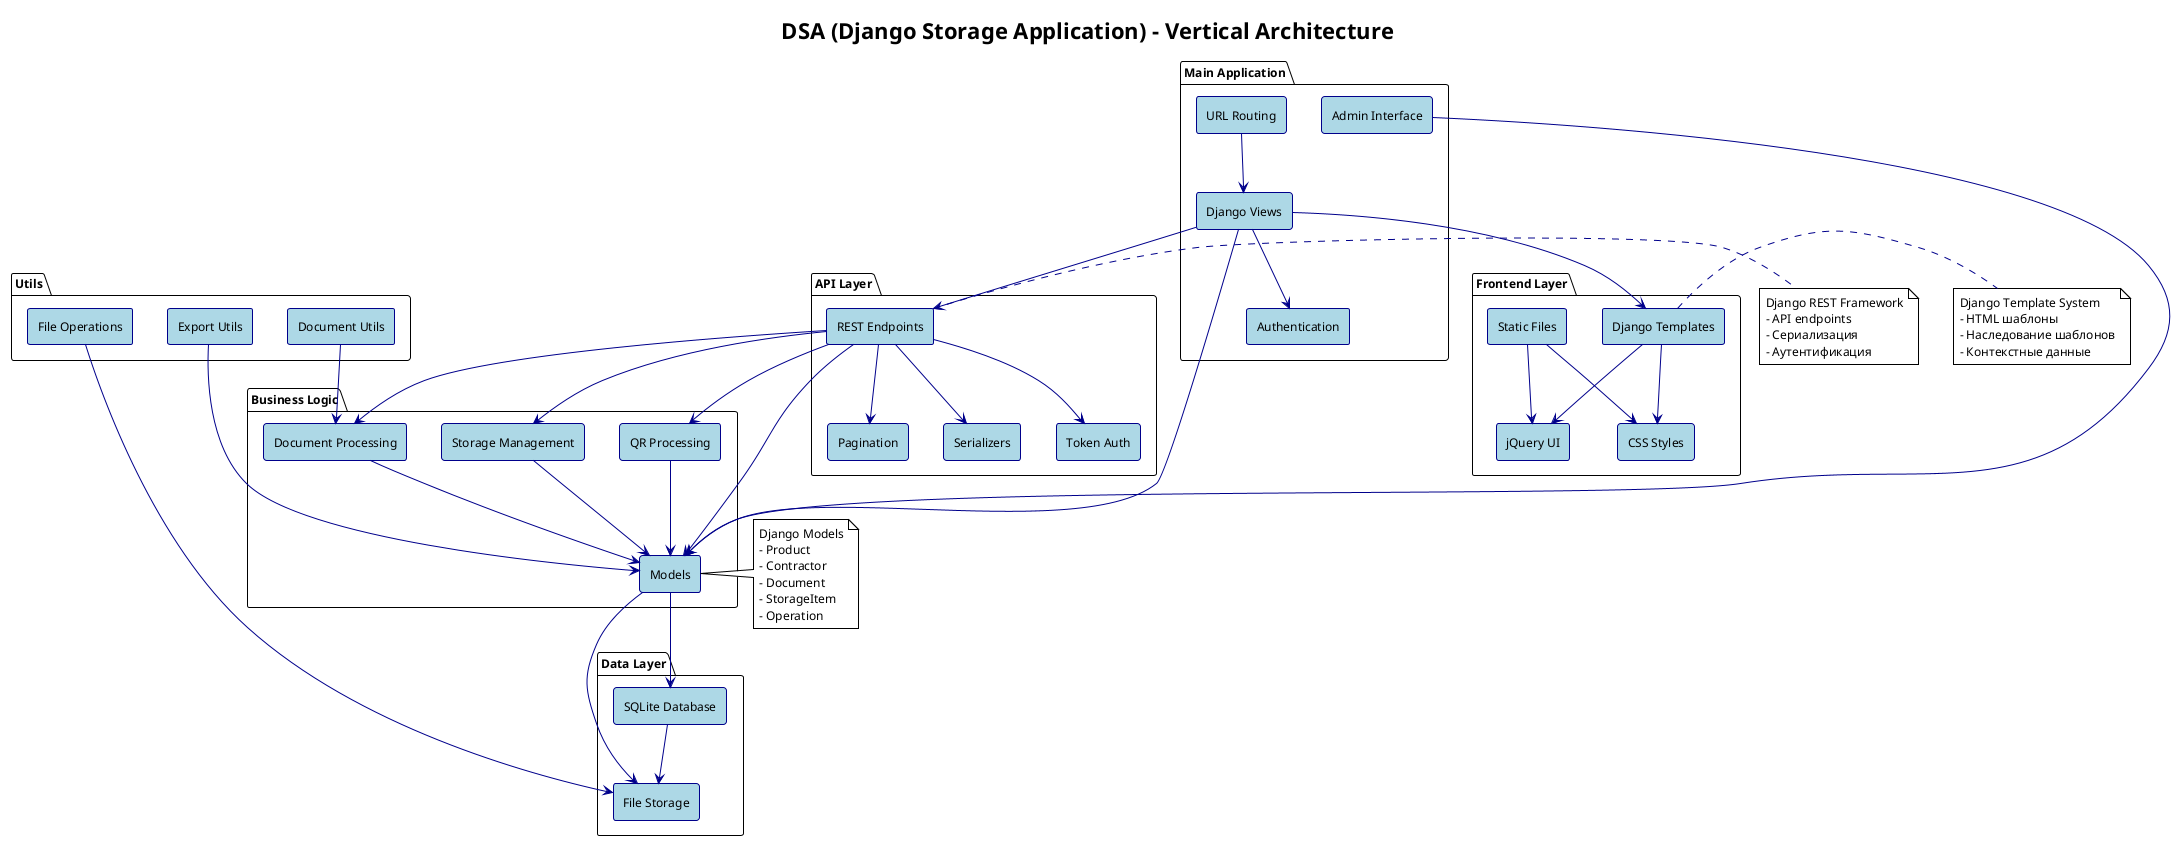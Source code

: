 @startuml
!theme plain
skinparam componentStyle rectangle
skinparam backgroundColor white
skinparam defaultFontName Arial
skinparam defaultFontSize 12
skinparam component {
    BackgroundColor LightBlue
    BorderColor DarkBlue
    ArrowColor DarkBlue
}

title DSA (Django Storage Application) - Vertical Architecture

package "Frontend Layer" {
    [Django Templates] as templates
    [Static Files] as static
    [jQuery UI] as jquery
    [CSS Styles] as css
}

package "Main Application" {
    [Django Views] as views
    [URL Routing] as urls
    [Authentication] as auth
    [Admin Interface] as admin
}

package "API Layer" {
    [REST Endpoints] as api
    [Serializers] as serializers
    [Token Auth] as token_auth
    [Pagination] as pagination
}

package "Business Logic" {
    [Models] as models
    [Document Processing] as doc_proc
    [Storage Management] as storage_mgmt
    [QR Processing] as qr_proc
}

package "Data Layer" {
    [SQLite Database] as db
    [File Storage] as file_storage
}

package "Utils" {
    [Document Utils] as doc_utils
    [Export Utils] as export_utils
    [File Operations] as file_ops
}

' Frontend connections
templates --> jquery
templates --> css
static --> css
static --> jquery

' Main Application connections
views --> templates
views --> auth
views --> models
admin --> models
urls --> views

' API Layer connections
api --> serializers
api --> token_auth
api --> pagination
api --> models

' Business Logic connections
models --> db
doc_proc --> models
storage_mgmt --> models
qr_proc --> models

' Data Layer connections
db --> file_storage
models --> file_storage

' Utils connections
doc_utils --> doc_proc
export_utils --> models
file_ops --> file_storage

' Cross-layer connections
views --> api
api --> doc_proc
api --> storage_mgmt
api --> qr_proc

note right of templates
  Django Template System
  - HTML шаблоны
  - Наследование шаблонов
  - Контекстные данные
end note

note right of models
  Django Models
  - Product
  - Contractor
  - Document
  - StorageItem
  - Operation
end note

note right of api
  Django REST Framework
  - API endpoints
  - Сериализация
  - Аутентификация
end note

@enduml 
